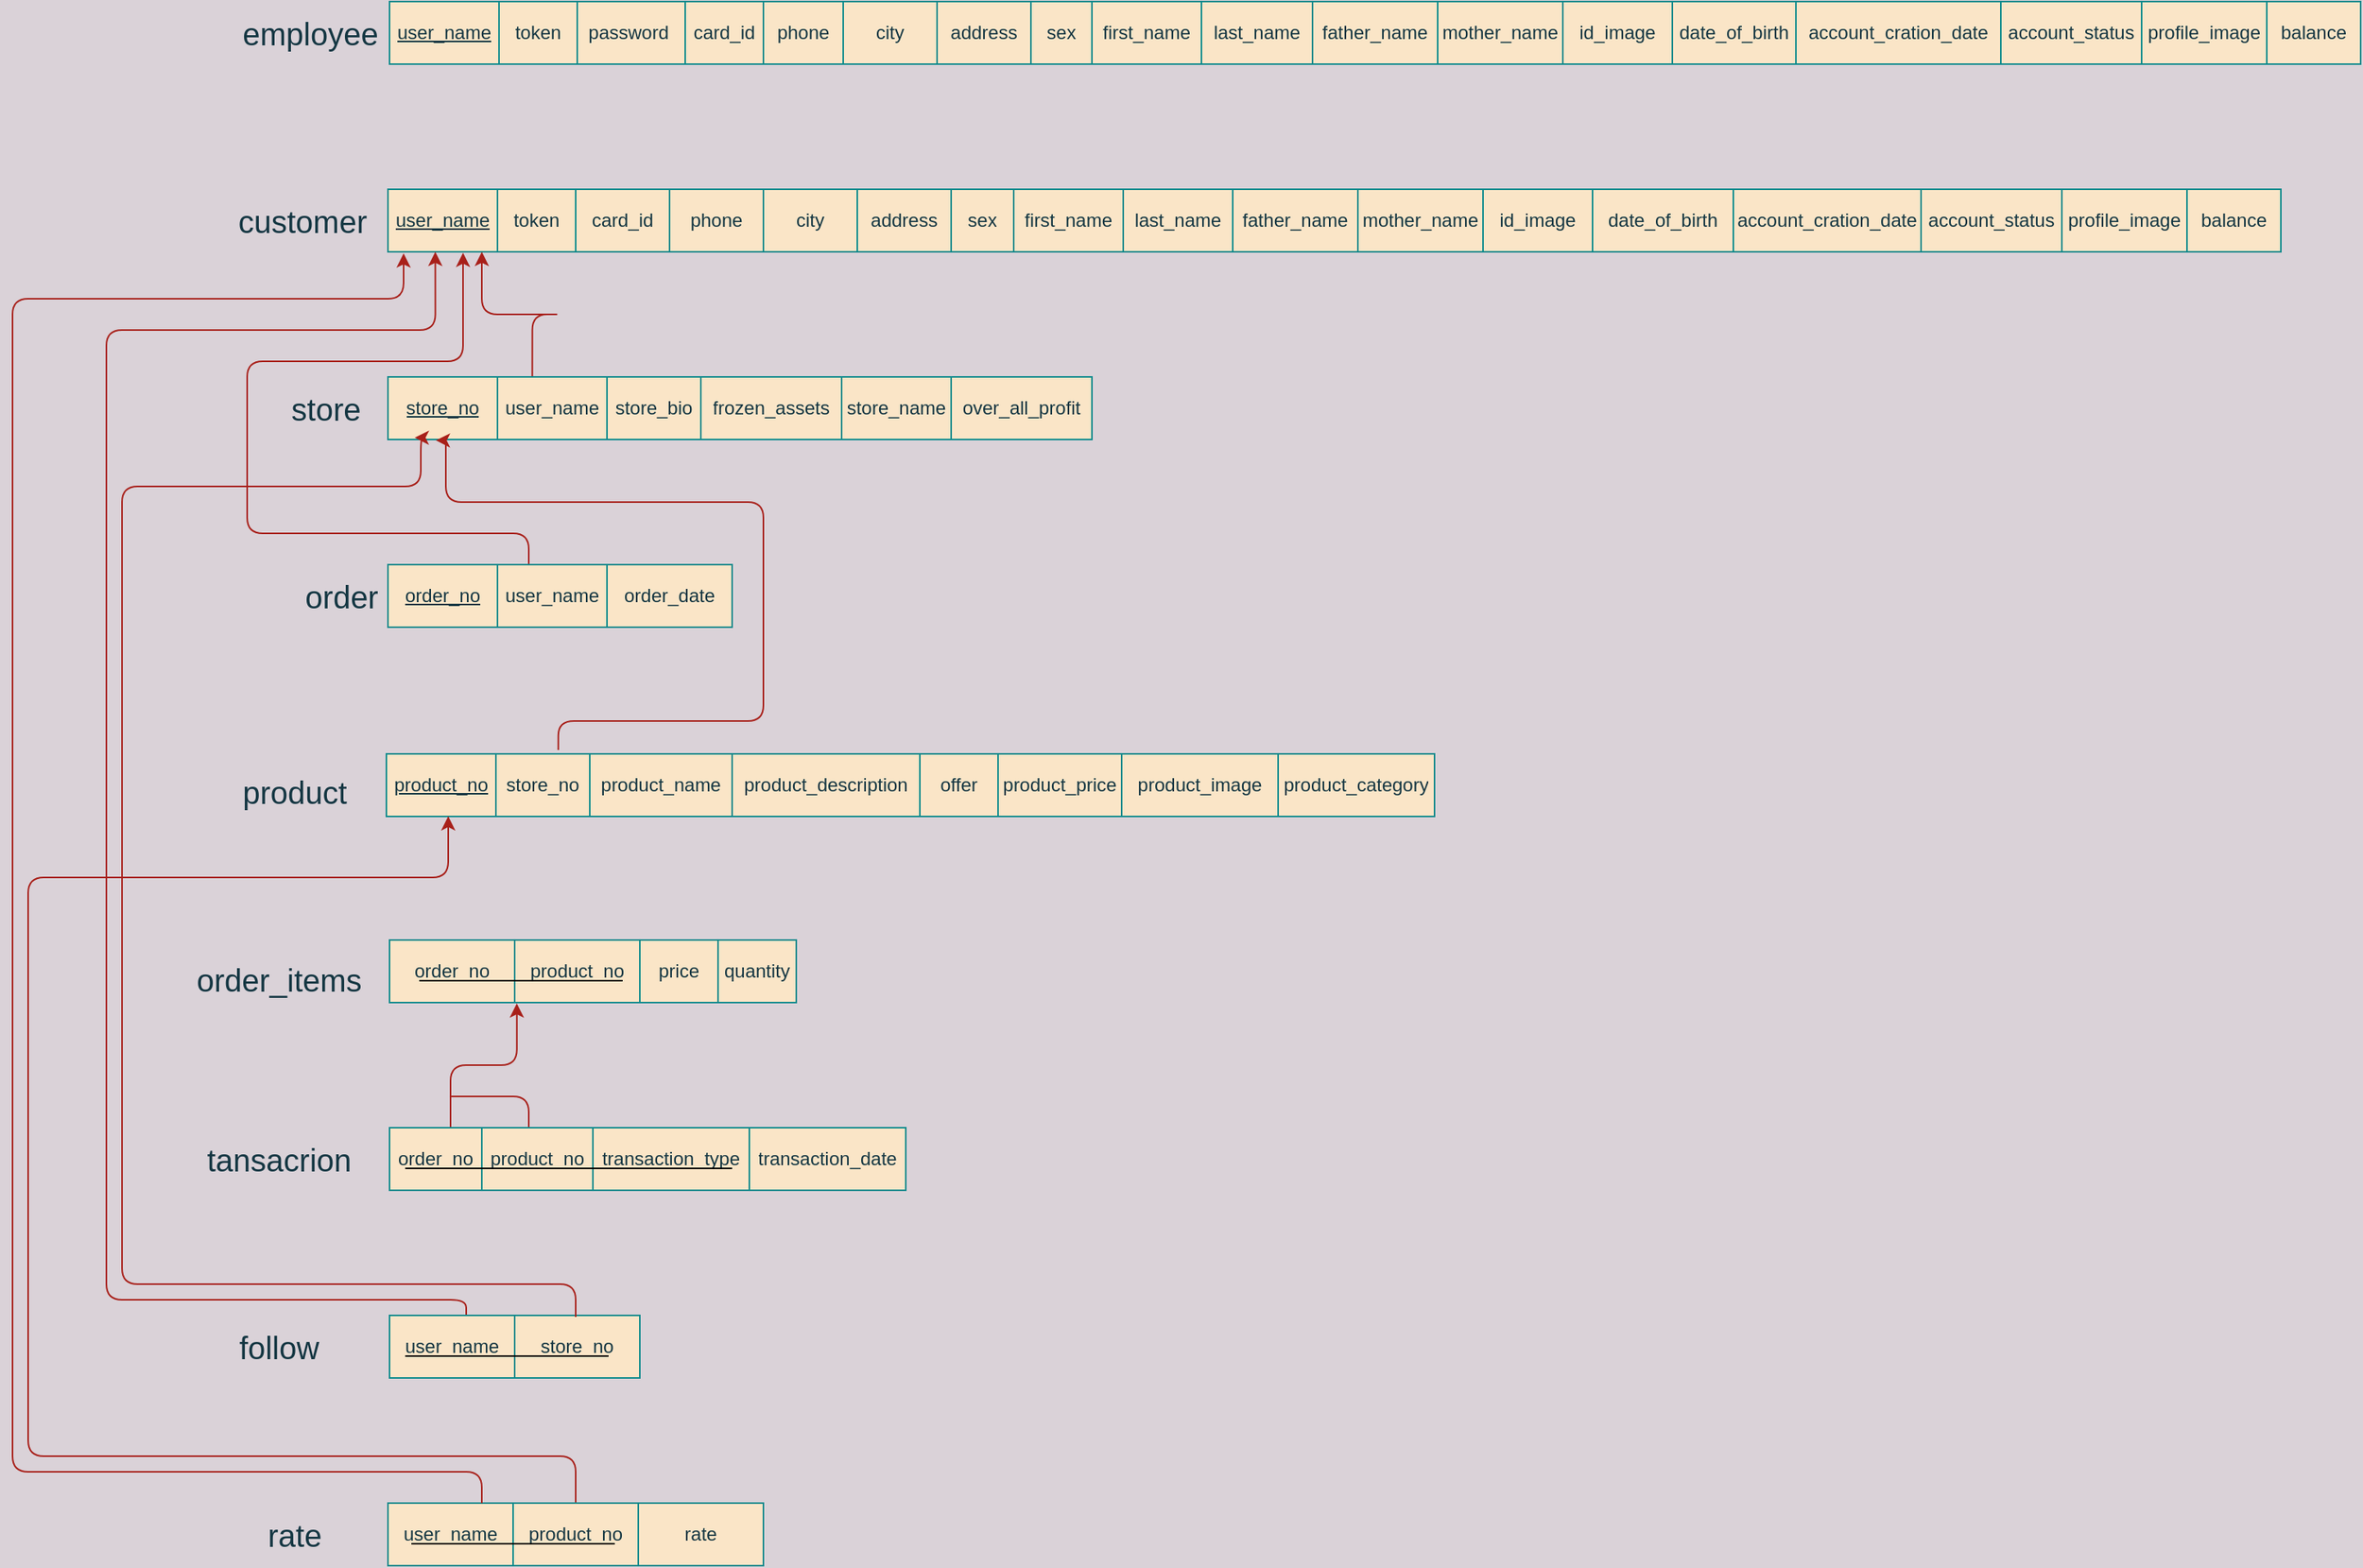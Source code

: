 <mxfile version="14.5.1" type="device"><diagram id="EsGol_sv_66CowbfucxW" name="Page-1"><mxGraphModel dx="2524" dy="632" grid="1" gridSize="10" guides="1" tooltips="1" connect="1" arrows="1" fold="1" page="1" pageScale="1" pageWidth="1500" pageHeight="4000" background="#DAD2D8" math="0" shadow="0"><root><mxCell id="0"/><mxCell id="1" parent="0"/><mxCell id="yxXymelv10TJQGW7tBSp-2" value="" style="shape=table;html=1;whiteSpace=wrap;startSize=0;container=1;collapsible=0;childLayout=tableLayout;strokeColor=#0F8B8D;fillColor=#FAE5C7;fontColor=#143642;" parent="1" vertex="1"><mxGeometry x="-40" y="200" width="1210" height="40" as="geometry"/></mxCell><mxCell id="yxXymelv10TJQGW7tBSp-3" value="" style="shape=partialRectangle;html=1;whiteSpace=wrap;collapsible=0;dropTarget=0;pointerEvents=0;fillColor=none;top=0;left=0;bottom=0;right=0;points=[[0,0.5],[1,0.5]];portConstraint=eastwest;strokeColor=#0F8B8D;fontColor=#143642;" parent="yxXymelv10TJQGW7tBSp-2" vertex="1"><mxGeometry width="1210" height="40" as="geometry"/></mxCell><mxCell id="yxXymelv10TJQGW7tBSp-20" value="&lt;u&gt;user_name&lt;/u&gt;" style="shape=partialRectangle;html=1;whiteSpace=wrap;connectable=0;overflow=hidden;top=0;left=0;bottom=0;right=0;fillColor=none;strokeColor=#0F8B8D;fontColor=#143642;" parent="yxXymelv10TJQGW7tBSp-3" vertex="1"><mxGeometry width="70" height="40" as="geometry"/></mxCell><mxCell id="yxXymelv10TJQGW7tBSp-19" value="token" style="shape=partialRectangle;html=1;whiteSpace=wrap;connectable=0;overflow=hidden;fillColor=none;top=0;left=0;bottom=0;right=0;strokeColor=#0F8B8D;fontColor=#143642;" parent="yxXymelv10TJQGW7tBSp-3" vertex="1"><mxGeometry x="70" width="50" height="40" as="geometry"/></mxCell><mxCell id="yxXymelv10TJQGW7tBSp-4" value="card_id" style="shape=partialRectangle;html=1;whiteSpace=wrap;connectable=0;overflow=hidden;fillColor=none;top=0;left=0;bottom=0;right=0;strokeColor=#0F8B8D;fontColor=#143642;" parent="yxXymelv10TJQGW7tBSp-3" vertex="1"><mxGeometry x="120" width="60" height="40" as="geometry"/></mxCell><mxCell id="yxXymelv10TJQGW7tBSp-5" value="phone" style="shape=partialRectangle;html=1;whiteSpace=wrap;connectable=0;overflow=hidden;fillColor=none;top=0;left=0;bottom=0;right=0;strokeColor=#0F8B8D;fontColor=#143642;" parent="yxXymelv10TJQGW7tBSp-3" vertex="1"><mxGeometry x="180" width="60" height="40" as="geometry"/></mxCell><mxCell id="yxXymelv10TJQGW7tBSp-6" value="city" style="shape=partialRectangle;html=1;whiteSpace=wrap;connectable=0;overflow=hidden;fillColor=none;top=0;left=0;bottom=0;right=0;strokeColor=#0F8B8D;fontColor=#143642;" parent="yxXymelv10TJQGW7tBSp-3" vertex="1"><mxGeometry x="240" width="60" height="40" as="geometry"/></mxCell><mxCell id="yxXymelv10TJQGW7tBSp-7" value="address" style="shape=partialRectangle;html=1;whiteSpace=wrap;connectable=0;overflow=hidden;fillColor=none;top=0;left=0;bottom=0;right=0;strokeColor=#0F8B8D;fontColor=#143642;" parent="yxXymelv10TJQGW7tBSp-3" vertex="1"><mxGeometry x="300" width="60" height="40" as="geometry"/></mxCell><mxCell id="yxXymelv10TJQGW7tBSp-8" value="sex" style="shape=partialRectangle;html=1;whiteSpace=wrap;connectable=0;overflow=hidden;fillColor=none;top=0;left=0;bottom=0;right=0;strokeColor=#0F8B8D;fontColor=#143642;" parent="yxXymelv10TJQGW7tBSp-3" vertex="1"><mxGeometry x="360" width="40" height="40" as="geometry"/></mxCell><mxCell id="yxXymelv10TJQGW7tBSp-9" value="first_name" style="shape=partialRectangle;html=1;whiteSpace=wrap;connectable=0;overflow=hidden;fillColor=none;top=0;left=0;bottom=0;right=0;strokeColor=#0F8B8D;fontColor=#143642;" parent="yxXymelv10TJQGW7tBSp-3" vertex="1"><mxGeometry x="400" width="70" height="40" as="geometry"/></mxCell><mxCell id="yxXymelv10TJQGW7tBSp-10" value="last_name" style="shape=partialRectangle;html=1;whiteSpace=wrap;connectable=0;overflow=hidden;fillColor=none;top=0;left=0;bottom=0;right=0;strokeColor=#0F8B8D;fontColor=#143642;" parent="yxXymelv10TJQGW7tBSp-3" vertex="1"><mxGeometry x="470" width="70" height="40" as="geometry"/></mxCell><mxCell id="yxXymelv10TJQGW7tBSp-11" value="father_name" style="shape=partialRectangle;html=1;whiteSpace=wrap;connectable=0;overflow=hidden;fillColor=none;top=0;left=0;bottom=0;right=0;strokeColor=#0F8B8D;fontColor=#143642;" parent="yxXymelv10TJQGW7tBSp-3" vertex="1"><mxGeometry x="540" width="80" height="40" as="geometry"/></mxCell><mxCell id="yxXymelv10TJQGW7tBSp-12" value="mother_name" style="shape=partialRectangle;html=1;whiteSpace=wrap;connectable=0;overflow=hidden;fillColor=none;top=0;left=0;bottom=0;right=0;strokeColor=#0F8B8D;fontColor=#143642;" parent="yxXymelv10TJQGW7tBSp-3" vertex="1"><mxGeometry x="620" width="80" height="40" as="geometry"/></mxCell><mxCell id="yxXymelv10TJQGW7tBSp-13" value="id_image" style="shape=partialRectangle;html=1;whiteSpace=wrap;connectable=0;overflow=hidden;fillColor=none;top=0;left=0;bottom=0;right=0;strokeColor=#0F8B8D;fontColor=#143642;" parent="yxXymelv10TJQGW7tBSp-3" vertex="1"><mxGeometry x="700" width="70" height="40" as="geometry"/></mxCell><mxCell id="yxXymelv10TJQGW7tBSp-14" value="date_of_birth" style="shape=partialRectangle;html=1;whiteSpace=wrap;connectable=0;overflow=hidden;fillColor=none;top=0;left=0;bottom=0;right=0;strokeColor=#0F8B8D;fontColor=#143642;" parent="yxXymelv10TJQGW7tBSp-3" vertex="1"><mxGeometry x="770" width="90" height="40" as="geometry"/></mxCell><mxCell id="yxXymelv10TJQGW7tBSp-15" value="account_cration_date" style="shape=partialRectangle;html=1;whiteSpace=wrap;connectable=0;overflow=hidden;fillColor=none;top=0;left=0;bottom=0;right=0;strokeColor=#0F8B8D;fontColor=#143642;" parent="yxXymelv10TJQGW7tBSp-3" vertex="1"><mxGeometry x="860" width="120" height="40" as="geometry"/></mxCell><mxCell id="yxXymelv10TJQGW7tBSp-16" value="account_status" style="shape=partialRectangle;html=1;whiteSpace=wrap;connectable=0;overflow=hidden;fillColor=none;top=0;left=0;bottom=0;right=0;strokeColor=#0F8B8D;fontColor=#143642;" parent="yxXymelv10TJQGW7tBSp-3" vertex="1"><mxGeometry x="980" width="90" height="40" as="geometry"/></mxCell><mxCell id="yxXymelv10TJQGW7tBSp-17" value="profile_image" style="shape=partialRectangle;html=1;whiteSpace=wrap;connectable=0;overflow=hidden;fillColor=none;top=0;left=0;bottom=0;right=0;strokeColor=#0F8B8D;fontColor=#143642;" parent="yxXymelv10TJQGW7tBSp-3" vertex="1"><mxGeometry x="1070" width="80" height="40" as="geometry"/></mxCell><mxCell id="yxXymelv10TJQGW7tBSp-38" value="balance" style="shape=partialRectangle;html=1;whiteSpace=wrap;connectable=0;overflow=hidden;fillColor=none;top=0;left=0;bottom=0;right=0;strokeColor=#0F8B8D;fontColor=#143642;" parent="yxXymelv10TJQGW7tBSp-3" vertex="1"><mxGeometry x="1150" width="60" height="40" as="geometry"/></mxCell><mxCell id="yxXymelv10TJQGW7tBSp-40" value="&lt;font style=&quot;font-size: 20px&quot;&gt;customer&lt;/font&gt;" style="text;html=1;align=center;verticalAlign=middle;resizable=0;points=[];autosize=1;fontColor=#143642;" parent="1" vertex="1"><mxGeometry x="-145" y="210" width="100" height="20" as="geometry"/></mxCell><mxCell id="yxXymelv10TJQGW7tBSp-41" value="&lt;font style=&quot;font-size: 20px&quot;&gt;store&lt;/font&gt;" style="text;html=1;align=center;verticalAlign=middle;resizable=0;points=[];autosize=1;fontColor=#143642;" parent="1" vertex="1"><mxGeometry x="-110" y="330" width="60" height="20" as="geometry"/></mxCell><mxCell id="yxXymelv10TJQGW7tBSp-154" style="edgeStyle=orthogonalEdgeStyle;curved=0;rounded=1;sketch=0;orthogonalLoop=1;jettySize=auto;html=1;strokeColor=#A8201A;fillColor=#FAE5C7;fontColor=#143642;exitX=0.205;exitY=0.014;exitDx=0;exitDy=0;exitPerimeter=0;" parent="1" source="yxXymelv10TJQGW7tBSp-51" edge="1"><mxGeometry relative="1" as="geometry"><mxPoint x="20" y="240" as="targetPoint"/><Array as="points"><mxPoint x="71" y="280"/><mxPoint x="20" y="280"/><mxPoint x="20" y="240"/></Array></mxGeometry></mxCell><mxCell id="yxXymelv10TJQGW7tBSp-50" value="" style="shape=table;html=1;whiteSpace=wrap;startSize=0;container=1;collapsible=0;childLayout=tableLayout;strokeColor=#0F8B8D;fillColor=#FAE5C7;fontColor=#143642;" parent="1" vertex="1"><mxGeometry x="-40" y="320" width="450" height="40" as="geometry"/></mxCell><mxCell id="yxXymelv10TJQGW7tBSp-51" value="" style="shape=partialRectangle;html=1;whiteSpace=wrap;collapsible=0;dropTarget=0;pointerEvents=0;fillColor=none;top=0;left=0;bottom=0;right=0;points=[[0,0.5],[1,0.5]];portConstraint=eastwest;strokeColor=#0F8B8D;fontColor=#143642;" parent="yxXymelv10TJQGW7tBSp-50" vertex="1"><mxGeometry width="450" height="40" as="geometry"/></mxCell><mxCell id="yxXymelv10TJQGW7tBSp-52" value="&lt;u&gt;store_no&lt;/u&gt;" style="shape=partialRectangle;html=1;whiteSpace=wrap;connectable=0;overflow=hidden;top=0;left=0;bottom=0;right=0;fillColor=none;strokeColor=#0F8B8D;fontColor=#143642;" parent="yxXymelv10TJQGW7tBSp-51" vertex="1"><mxGeometry width="70" height="40" as="geometry"/></mxCell><mxCell id="yxXymelv10TJQGW7tBSp-153" value="user_name" style="shape=partialRectangle;html=1;whiteSpace=wrap;connectable=0;overflow=hidden;top=0;left=0;bottom=0;right=0;fillColor=none;strokeColor=#0F8B8D;fontColor=#143642;" parent="yxXymelv10TJQGW7tBSp-51" vertex="1"><mxGeometry x="70" width="70" height="40" as="geometry"/></mxCell><mxCell id="yxXymelv10TJQGW7tBSp-53" value="store_bio" style="shape=partialRectangle;html=1;whiteSpace=wrap;connectable=0;overflow=hidden;fillColor=none;top=0;left=0;bottom=0;right=0;strokeColor=#0F8B8D;fontColor=#143642;" parent="yxXymelv10TJQGW7tBSp-51" vertex="1"><mxGeometry x="140" width="60" height="40" as="geometry"/></mxCell><mxCell id="yxXymelv10TJQGW7tBSp-54" value="frozen_assets" style="shape=partialRectangle;html=1;whiteSpace=wrap;connectable=0;overflow=hidden;fillColor=none;top=0;left=0;bottom=0;right=0;strokeColor=#0F8B8D;fontColor=#143642;" parent="yxXymelv10TJQGW7tBSp-51" vertex="1"><mxGeometry x="200" width="90" height="40" as="geometry"/></mxCell><mxCell id="yxXymelv10TJQGW7tBSp-56" value="store_name" style="shape=partialRectangle;html=1;whiteSpace=wrap;connectable=0;overflow=hidden;fillColor=none;top=0;left=0;bottom=0;right=0;strokeColor=#0F8B8D;fontColor=#143642;" parent="yxXymelv10TJQGW7tBSp-51" vertex="1"><mxGeometry x="290" width="70" height="40" as="geometry"/></mxCell><mxCell id="yxXymelv10TJQGW7tBSp-58" value="over_all_profit" style="shape=partialRectangle;html=1;whiteSpace=wrap;connectable=0;overflow=hidden;fillColor=none;top=0;left=0;bottom=0;right=0;strokeColor=#0F8B8D;fontColor=#143642;" parent="yxXymelv10TJQGW7tBSp-51" vertex="1"><mxGeometry x="360" width="90" height="40" as="geometry"/></mxCell><mxCell id="yxXymelv10TJQGW7tBSp-164" style="edgeStyle=orthogonalEdgeStyle;curved=0;rounded=1;sketch=0;orthogonalLoop=1;jettySize=auto;html=1;entryX=0.04;entryY=1.015;entryDx=0;entryDy=0;entryPerimeter=0;strokeColor=#A8201A;fillColor=#FAE5C7;fontColor=#143642;" parent="1" source="yxXymelv10TJQGW7tBSp-84" target="yxXymelv10TJQGW7tBSp-3" edge="1"><mxGeometry relative="1" as="geometry"><Array as="points"><mxPoint x="50" y="420"/><mxPoint x="-130" y="420"/><mxPoint x="-130" y="310"/><mxPoint x="8" y="310"/><mxPoint x="8" y="241"/></Array></mxGeometry></mxCell><mxCell id="yxXymelv10TJQGW7tBSp-84" value="" style="shape=table;html=1;whiteSpace=wrap;startSize=0;container=1;collapsible=0;childLayout=tableLayout;strokeColor=#0F8B8D;fillColor=#FAE5C7;fontColor=#143642;" parent="1" vertex="1"><mxGeometry x="-40" y="440" width="220" height="40" as="geometry"/></mxCell><mxCell id="yxXymelv10TJQGW7tBSp-85" value="" style="shape=partialRectangle;html=1;whiteSpace=wrap;collapsible=0;dropTarget=0;pointerEvents=0;fillColor=none;top=0;left=0;bottom=0;right=0;points=[[0,0.5],[1,0.5]];portConstraint=eastwest;strokeColor=#0F8B8D;fontColor=#143642;" parent="yxXymelv10TJQGW7tBSp-84" vertex="1"><mxGeometry width="220" height="40" as="geometry"/></mxCell><mxCell id="yxXymelv10TJQGW7tBSp-86" value="&lt;u&gt;order_no&lt;/u&gt;" style="shape=partialRectangle;html=1;whiteSpace=wrap;connectable=0;overflow=hidden;top=0;left=0;bottom=0;right=0;fillColor=none;strokeColor=#0F8B8D;fontColor=#143642;" parent="yxXymelv10TJQGW7tBSp-85" vertex="1"><mxGeometry width="70" height="40" as="geometry"/></mxCell><mxCell id="yxXymelv10TJQGW7tBSp-163" value="user_name" style="shape=partialRectangle;html=1;whiteSpace=wrap;connectable=0;overflow=hidden;top=0;left=0;bottom=0;right=0;fillColor=none;strokeColor=#0F8B8D;fontColor=#143642;" parent="yxXymelv10TJQGW7tBSp-85" vertex="1"><mxGeometry x="70" width="70" height="40" as="geometry"/></mxCell><mxCell id="yxXymelv10TJQGW7tBSp-87" value="order_date" style="shape=partialRectangle;html=1;whiteSpace=wrap;connectable=0;overflow=hidden;fillColor=none;top=0;left=0;bottom=0;right=0;strokeColor=#0F8B8D;fontColor=#143642;" parent="yxXymelv10TJQGW7tBSp-85" vertex="1"><mxGeometry x="140" width="80" height="40" as="geometry"/></mxCell><mxCell id="yxXymelv10TJQGW7tBSp-92" value="&lt;font style=&quot;font-size: 20px&quot;&gt;order&lt;br&gt;&lt;/font&gt;" style="text;html=1;align=center;verticalAlign=middle;resizable=0;points=[];autosize=1;fontColor=#143642;" parent="1" vertex="1"><mxGeometry x="-100" y="450" width="60" height="20" as="geometry"/></mxCell><mxCell id="yxXymelv10TJQGW7tBSp-93" value="" style="shape=table;html=1;whiteSpace=wrap;startSize=0;container=1;collapsible=0;childLayout=tableLayout;strokeColor=#0F8B8D;fillColor=#FAE5C7;fontColor=#143642;" parent="1" vertex="1"><mxGeometry x="-39" y="80" width="1260" height="40" as="geometry"/></mxCell><mxCell id="yxXymelv10TJQGW7tBSp-94" value="" style="shape=partialRectangle;html=1;whiteSpace=wrap;collapsible=0;dropTarget=0;pointerEvents=0;fillColor=none;top=0;left=0;bottom=0;right=0;points=[[0,0.5],[1,0.5]];portConstraint=eastwest;strokeColor=#0F8B8D;fontColor=#143642;" parent="yxXymelv10TJQGW7tBSp-93" vertex="1"><mxGeometry width="1260" height="40" as="geometry"/></mxCell><mxCell id="yxXymelv10TJQGW7tBSp-95" value="&lt;u&gt;user_name&lt;/u&gt;" style="shape=partialRectangle;html=1;whiteSpace=wrap;connectable=0;overflow=hidden;top=0;left=0;bottom=0;right=0;fillColor=none;strokeColor=#0F8B8D;fontColor=#143642;" parent="yxXymelv10TJQGW7tBSp-94" vertex="1"><mxGeometry width="70" height="40" as="geometry"/></mxCell><mxCell id="yxXymelv10TJQGW7tBSp-96" value="token" style="shape=partialRectangle;html=1;whiteSpace=wrap;connectable=0;overflow=hidden;fillColor=none;top=0;left=0;bottom=0;right=0;strokeColor=#0F8B8D;fontColor=#143642;" parent="yxXymelv10TJQGW7tBSp-94" vertex="1"><mxGeometry x="70" width="50" height="40" as="geometry"/></mxCell><mxCell id="Avk5jSoN_zRQBX0AyLzj-1" value="password&amp;nbsp;" style="shape=partialRectangle;html=1;whiteSpace=wrap;connectable=0;overflow=hidden;fillColor=none;top=0;left=0;bottom=0;right=0;strokeColor=#0F8B8D;fontColor=#143642;" vertex="1" parent="yxXymelv10TJQGW7tBSp-94"><mxGeometry x="120" width="69" height="40" as="geometry"/></mxCell><mxCell id="yxXymelv10TJQGW7tBSp-97" value="card_id" style="shape=partialRectangle;html=1;whiteSpace=wrap;connectable=0;overflow=hidden;fillColor=none;top=0;left=0;bottom=0;right=0;strokeColor=#0F8B8D;fontColor=#143642;" parent="yxXymelv10TJQGW7tBSp-94" vertex="1"><mxGeometry x="189" width="50" height="40" as="geometry"/></mxCell><mxCell id="yxXymelv10TJQGW7tBSp-98" value="phone" style="shape=partialRectangle;html=1;whiteSpace=wrap;connectable=0;overflow=hidden;fillColor=none;top=0;left=0;bottom=0;right=0;strokeColor=#0F8B8D;fontColor=#143642;" parent="yxXymelv10TJQGW7tBSp-94" vertex="1"><mxGeometry x="239" width="51" height="40" as="geometry"/></mxCell><mxCell id="yxXymelv10TJQGW7tBSp-99" value="city" style="shape=partialRectangle;html=1;whiteSpace=wrap;connectable=0;overflow=hidden;fillColor=none;top=0;left=0;bottom=0;right=0;strokeColor=#0F8B8D;fontColor=#143642;" parent="yxXymelv10TJQGW7tBSp-94" vertex="1"><mxGeometry x="290" width="60" height="40" as="geometry"/></mxCell><mxCell id="yxXymelv10TJQGW7tBSp-100" value="address" style="shape=partialRectangle;html=1;whiteSpace=wrap;connectable=0;overflow=hidden;fillColor=none;top=0;left=0;bottom=0;right=0;strokeColor=#0F8B8D;fontColor=#143642;" parent="yxXymelv10TJQGW7tBSp-94" vertex="1"><mxGeometry x="350" width="60" height="40" as="geometry"/></mxCell><mxCell id="yxXymelv10TJQGW7tBSp-101" value="sex" style="shape=partialRectangle;html=1;whiteSpace=wrap;connectable=0;overflow=hidden;fillColor=none;top=0;left=0;bottom=0;right=0;strokeColor=#0F8B8D;fontColor=#143642;" parent="yxXymelv10TJQGW7tBSp-94" vertex="1"><mxGeometry x="410" width="39" height="40" as="geometry"/></mxCell><mxCell id="yxXymelv10TJQGW7tBSp-102" value="first_name" style="shape=partialRectangle;html=1;whiteSpace=wrap;connectable=0;overflow=hidden;fillColor=none;top=0;left=0;bottom=0;right=0;strokeColor=#0F8B8D;fontColor=#143642;" parent="yxXymelv10TJQGW7tBSp-94" vertex="1"><mxGeometry x="449" width="70" height="40" as="geometry"/></mxCell><mxCell id="yxXymelv10TJQGW7tBSp-103" value="last_name" style="shape=partialRectangle;html=1;whiteSpace=wrap;connectable=0;overflow=hidden;fillColor=none;top=0;left=0;bottom=0;right=0;strokeColor=#0F8B8D;fontColor=#143642;" parent="yxXymelv10TJQGW7tBSp-94" vertex="1"><mxGeometry x="519" width="71" height="40" as="geometry"/></mxCell><mxCell id="yxXymelv10TJQGW7tBSp-104" value="father_name" style="shape=partialRectangle;html=1;whiteSpace=wrap;connectable=0;overflow=hidden;fillColor=none;top=0;left=0;bottom=0;right=0;strokeColor=#0F8B8D;fontColor=#143642;" parent="yxXymelv10TJQGW7tBSp-94" vertex="1"><mxGeometry x="590" width="80" height="40" as="geometry"/></mxCell><mxCell id="yxXymelv10TJQGW7tBSp-105" value="mother_name" style="shape=partialRectangle;html=1;whiteSpace=wrap;connectable=0;overflow=hidden;fillColor=none;top=0;left=0;bottom=0;right=0;strokeColor=#0F8B8D;fontColor=#143642;" parent="yxXymelv10TJQGW7tBSp-94" vertex="1"><mxGeometry x="670" width="80" height="40" as="geometry"/></mxCell><mxCell id="yxXymelv10TJQGW7tBSp-106" value="id_image" style="shape=partialRectangle;html=1;whiteSpace=wrap;connectable=0;overflow=hidden;fillColor=none;top=0;left=0;bottom=0;right=0;strokeColor=#0F8B8D;fontColor=#143642;" parent="yxXymelv10TJQGW7tBSp-94" vertex="1"><mxGeometry x="750" width="70" height="40" as="geometry"/></mxCell><mxCell id="yxXymelv10TJQGW7tBSp-107" value="date_of_birth" style="shape=partialRectangle;html=1;whiteSpace=wrap;connectable=0;overflow=hidden;fillColor=none;top=0;left=0;bottom=0;right=0;strokeColor=#0F8B8D;fontColor=#143642;" parent="yxXymelv10TJQGW7tBSp-94" vertex="1"><mxGeometry x="820" width="79" height="40" as="geometry"/></mxCell><mxCell id="yxXymelv10TJQGW7tBSp-108" value="account_cration_date" style="shape=partialRectangle;html=1;whiteSpace=wrap;connectable=0;overflow=hidden;fillColor=none;top=0;left=0;bottom=0;right=0;strokeColor=#0F8B8D;fontColor=#143642;" parent="yxXymelv10TJQGW7tBSp-94" vertex="1"><mxGeometry x="899" width="131" height="40" as="geometry"/></mxCell><mxCell id="yxXymelv10TJQGW7tBSp-109" value="account_status" style="shape=partialRectangle;html=1;whiteSpace=wrap;connectable=0;overflow=hidden;fillColor=none;top=0;left=0;bottom=0;right=0;strokeColor=#0F8B8D;fontColor=#143642;" parent="yxXymelv10TJQGW7tBSp-94" vertex="1"><mxGeometry x="1030" width="90" height="40" as="geometry"/></mxCell><mxCell id="yxXymelv10TJQGW7tBSp-110" value="profile_image" style="shape=partialRectangle;html=1;whiteSpace=wrap;connectable=0;overflow=hidden;fillColor=none;top=0;left=0;bottom=0;right=0;strokeColor=#0F8B8D;fontColor=#143642;" parent="yxXymelv10TJQGW7tBSp-94" vertex="1"><mxGeometry x="1120" width="80" height="40" as="geometry"/></mxCell><mxCell id="yxXymelv10TJQGW7tBSp-111" value="balance" style="shape=partialRectangle;html=1;whiteSpace=wrap;connectable=0;overflow=hidden;fillColor=none;top=0;left=0;bottom=0;right=0;strokeColor=#0F8B8D;fontColor=#143642;" parent="yxXymelv10TJQGW7tBSp-94" vertex="1"><mxGeometry x="1200" width="60" height="40" as="geometry"/></mxCell><mxCell id="yxXymelv10TJQGW7tBSp-112" value="&lt;font style=&quot;font-size: 20px&quot;&gt;employee&lt;/font&gt;" style="text;html=1;align=center;verticalAlign=middle;resizable=0;points=[];autosize=1;fontColor=#143642;" parent="1" vertex="1"><mxGeometry x="-140" y="90" width="100" height="20" as="geometry"/></mxCell><mxCell id="yxXymelv10TJQGW7tBSp-165" style="edgeStyle=orthogonalEdgeStyle;curved=0;rounded=1;sketch=0;orthogonalLoop=1;jettySize=auto;html=1;entryX=0.313;entryY=1.014;entryDx=0;entryDy=0;entryPerimeter=0;strokeColor=#A8201A;fillColor=#FAE5C7;fontColor=#143642;" parent="1" source="yxXymelv10TJQGW7tBSp-113" target="yxXymelv10TJQGW7tBSp-133" edge="1"><mxGeometry relative="1" as="geometry"><Array as="points"><mxPoint y="760"/><mxPoint x="42" y="760"/></Array></mxGeometry></mxCell><mxCell id="yxXymelv10TJQGW7tBSp-167" style="edgeStyle=orthogonalEdgeStyle;curved=0;rounded=1;sketch=0;orthogonalLoop=1;jettySize=auto;html=1;strokeColor=#A8201A;fillColor=#FAE5C7;fontColor=#143642;endArrow=none;endFill=0;" parent="1" source="yxXymelv10TJQGW7tBSp-113" edge="1"><mxGeometry relative="1" as="geometry"><mxPoint y="780" as="targetPoint"/><Array as="points"><mxPoint x="50" y="780"/></Array></mxGeometry></mxCell><mxCell id="yxXymelv10TJQGW7tBSp-113" value="" style="shape=table;html=1;whiteSpace=wrap;startSize=0;container=1;collapsible=0;childLayout=tableLayout;strokeColor=#0F8B8D;fillColor=#FAE5C7;fontColor=#143642;" parent="1" vertex="1"><mxGeometry x="-39" y="800" width="330" height="40" as="geometry"/></mxCell><mxCell id="yxXymelv10TJQGW7tBSp-114" value="" style="shape=partialRectangle;html=1;whiteSpace=wrap;collapsible=0;dropTarget=0;pointerEvents=0;fillColor=none;top=0;left=0;bottom=0;right=0;points=[[0,0.5],[1,0.5]];portConstraint=eastwest;strokeColor=#0F8B8D;fontColor=#143642;" parent="yxXymelv10TJQGW7tBSp-113" vertex="1"><mxGeometry width="330" height="40" as="geometry"/></mxCell><mxCell id="yxXymelv10TJQGW7tBSp-150" value="&lt;span&gt;order_no&lt;/span&gt;" style="shape=partialRectangle;html=1;whiteSpace=wrap;connectable=0;overflow=hidden;top=0;left=0;bottom=0;right=0;fillColor=none;strokeColor=#0F8B8D;fontColor=#143642;" parent="yxXymelv10TJQGW7tBSp-114" vertex="1"><mxGeometry width="59" height="40" as="geometry"/></mxCell><mxCell id="yxXymelv10TJQGW7tBSp-149" value="product_no" style="shape=partialRectangle;html=1;whiteSpace=wrap;connectable=0;overflow=hidden;top=0;left=0;bottom=0;right=0;fillColor=none;strokeColor=#0F8B8D;fontColor=#143642;" parent="yxXymelv10TJQGW7tBSp-114" vertex="1"><mxGeometry x="59" width="71" height="40" as="geometry"/></mxCell><mxCell id="yxXymelv10TJQGW7tBSp-116" value="transaction_type" style="shape=partialRectangle;html=1;whiteSpace=wrap;connectable=0;overflow=hidden;fillColor=none;top=0;left=0;bottom=0;right=0;strokeColor=#0F8B8D;fontColor=#143642;" parent="yxXymelv10TJQGW7tBSp-114" vertex="1"><mxGeometry x="130" width="100" height="40" as="geometry"/></mxCell><mxCell id="yxXymelv10TJQGW7tBSp-119" value="transaction_date" style="shape=partialRectangle;html=1;whiteSpace=wrap;connectable=0;overflow=hidden;fillColor=none;top=0;left=0;bottom=0;right=0;strokeColor=#0F8B8D;fontColor=#143642;" parent="yxXymelv10TJQGW7tBSp-114" vertex="1"><mxGeometry x="230" width="100" height="40" as="geometry"/></mxCell><mxCell id="yxXymelv10TJQGW7tBSp-117" value="&lt;font style=&quot;font-size: 20px&quot;&gt;tansacrion&lt;br&gt;&lt;/font&gt;" style="text;html=1;align=center;verticalAlign=middle;resizable=0;points=[];autosize=1;fontColor=#143642;" parent="1" vertex="1"><mxGeometry x="-165" y="810" width="110" height="20" as="geometry"/></mxCell><mxCell id="yxXymelv10TJQGW7tBSp-155" style="edgeStyle=orthogonalEdgeStyle;curved=0;rounded=1;sketch=0;orthogonalLoop=1;jettySize=auto;html=1;entryX=0.068;entryY=1.014;entryDx=0;entryDy=0;entryPerimeter=0;strokeColor=#A8201A;fillColor=#FAE5C7;fontColor=#143642;exitX=0.164;exitY=-0.063;exitDx=0;exitDy=0;exitPerimeter=0;" parent="1" source="yxXymelv10TJQGW7tBSp-121" target="yxXymelv10TJQGW7tBSp-51" edge="1"><mxGeometry relative="1" as="geometry"><Array as="points"><mxPoint x="69" y="540"/><mxPoint x="200" y="540"/><mxPoint x="200" y="400"/><mxPoint x="-3" y="400"/></Array></mxGeometry></mxCell><mxCell id="yxXymelv10TJQGW7tBSp-120" value="" style="shape=table;html=1;whiteSpace=wrap;startSize=0;container=1;collapsible=0;childLayout=tableLayout;strokeColor=#0F8B8D;fillColor=#FAE5C7;fontColor=#143642;" parent="1" vertex="1"><mxGeometry x="-41" y="561" width="670" height="40" as="geometry"/></mxCell><mxCell id="yxXymelv10TJQGW7tBSp-121" value="" style="shape=partialRectangle;html=1;whiteSpace=wrap;collapsible=0;dropTarget=0;pointerEvents=0;fillColor=none;top=0;left=0;bottom=0;right=0;points=[[0,0.5],[1,0.5]];portConstraint=eastwest;strokeColor=#0F8B8D;fontColor=#143642;" parent="yxXymelv10TJQGW7tBSp-120" vertex="1"><mxGeometry width="670" height="40" as="geometry"/></mxCell><mxCell id="yxXymelv10TJQGW7tBSp-122" value="&lt;u&gt;product_no&lt;/u&gt;" style="shape=partialRectangle;html=1;whiteSpace=wrap;connectable=0;overflow=hidden;top=0;left=0;bottom=0;right=0;fillColor=none;strokeColor=#0F8B8D;fontColor=#143642;" parent="yxXymelv10TJQGW7tBSp-121" vertex="1"><mxGeometry width="70" height="40" as="geometry"/></mxCell><mxCell id="yxXymelv10TJQGW7tBSp-123" value="store_no" style="shape=partialRectangle;html=1;whiteSpace=wrap;connectable=0;overflow=hidden;fillColor=none;top=0;left=0;bottom=0;right=0;strokeColor=#0F8B8D;fontColor=#143642;" parent="yxXymelv10TJQGW7tBSp-121" vertex="1"><mxGeometry x="70" width="60" height="40" as="geometry"/></mxCell><mxCell id="yxXymelv10TJQGW7tBSp-124" value="product_name" style="shape=partialRectangle;html=1;whiteSpace=wrap;connectable=0;overflow=hidden;fillColor=none;top=0;left=0;bottom=0;right=0;strokeColor=#0F8B8D;fontColor=#143642;" parent="yxXymelv10TJQGW7tBSp-121" vertex="1"><mxGeometry x="130" width="91" height="40" as="geometry"/></mxCell><mxCell id="yxXymelv10TJQGW7tBSp-125" value="product_description" style="shape=partialRectangle;html=1;whiteSpace=wrap;connectable=0;overflow=hidden;fillColor=none;top=0;left=0;bottom=0;right=0;strokeColor=#0F8B8D;fontColor=#143642;" parent="yxXymelv10TJQGW7tBSp-121" vertex="1"><mxGeometry x="221" width="120" height="40" as="geometry"/></mxCell><mxCell id="yxXymelv10TJQGW7tBSp-126" value="offer" style="shape=partialRectangle;html=1;whiteSpace=wrap;connectable=0;overflow=hidden;fillColor=none;top=0;left=0;bottom=0;right=0;strokeColor=#0F8B8D;fontColor=#143642;" parent="yxXymelv10TJQGW7tBSp-121" vertex="1"><mxGeometry x="341" width="50" height="40" as="geometry"/></mxCell><mxCell id="yxXymelv10TJQGW7tBSp-127" value="product_price" style="shape=partialRectangle;html=1;whiteSpace=wrap;connectable=0;overflow=hidden;fillColor=none;top=0;left=0;bottom=0;right=0;strokeColor=#0F8B8D;fontColor=#143642;" parent="yxXymelv10TJQGW7tBSp-121" vertex="1"><mxGeometry x="391" width="79" height="40" as="geometry"/></mxCell><mxCell id="yxXymelv10TJQGW7tBSp-130" value="product_image" style="shape=partialRectangle;html=1;whiteSpace=wrap;connectable=0;overflow=hidden;fillColor=none;top=0;left=0;bottom=0;right=0;strokeColor=#0F8B8D;fontColor=#143642;" parent="yxXymelv10TJQGW7tBSp-121" vertex="1"><mxGeometry x="470" width="100" height="40" as="geometry"/></mxCell><mxCell id="yxXymelv10TJQGW7tBSp-131" value="product_category" style="shape=partialRectangle;html=1;whiteSpace=wrap;connectable=0;overflow=hidden;fillColor=none;top=0;left=0;bottom=0;right=0;strokeColor=#0F8B8D;fontColor=#143642;" parent="yxXymelv10TJQGW7tBSp-121" vertex="1"><mxGeometry x="570" width="100" height="40" as="geometry"/></mxCell><mxCell id="yxXymelv10TJQGW7tBSp-128" value="&lt;font style=&quot;font-size: 20px&quot;&gt;product&lt;br&gt;&lt;/font&gt;" style="text;html=1;align=center;verticalAlign=middle;resizable=0;points=[];autosize=1;fontColor=#143642;" parent="1" vertex="1"><mxGeometry x="-140" y="575" width="80" height="20" as="geometry"/></mxCell><mxCell id="yxXymelv10TJQGW7tBSp-132" value="" style="shape=table;html=1;whiteSpace=wrap;startSize=0;container=1;collapsible=0;childLayout=tableLayout;strokeColor=#0F8B8D;fillColor=#FAE5C7;fontColor=#143642;" parent="1" vertex="1"><mxGeometry x="-39" y="680" width="260" height="40" as="geometry"/></mxCell><mxCell id="yxXymelv10TJQGW7tBSp-133" value="" style="shape=partialRectangle;html=1;whiteSpace=wrap;collapsible=0;dropTarget=0;pointerEvents=0;fillColor=none;top=0;left=0;bottom=0;right=0;points=[[0,0.5],[1,0.5]];portConstraint=eastwest;strokeColor=#0F8B8D;fontColor=#143642;" parent="yxXymelv10TJQGW7tBSp-132" vertex="1"><mxGeometry width="260" height="40" as="geometry"/></mxCell><mxCell id="yxXymelv10TJQGW7tBSp-135" value="order_no" style="shape=partialRectangle;html=1;whiteSpace=wrap;connectable=0;overflow=hidden;fillColor=none;top=0;left=0;bottom=0;right=0;strokeColor=#0F8B8D;fontColor=#143642;" parent="yxXymelv10TJQGW7tBSp-133" vertex="1"><mxGeometry width="80" height="40" as="geometry"/></mxCell><mxCell id="yxXymelv10TJQGW7tBSp-157" value="product_no" style="shape=partialRectangle;html=1;whiteSpace=wrap;connectable=0;overflow=hidden;fillColor=none;top=0;left=0;bottom=0;right=0;strokeColor=#0F8B8D;fontColor=#143642;" parent="yxXymelv10TJQGW7tBSp-133" vertex="1"><mxGeometry x="80" width="80" height="40" as="geometry"/></mxCell><mxCell id="yxXymelv10TJQGW7tBSp-136" value="price" style="shape=partialRectangle;html=1;whiteSpace=wrap;connectable=0;overflow=hidden;fillColor=none;top=0;left=0;bottom=0;right=0;strokeColor=#0F8B8D;fontColor=#143642;" parent="yxXymelv10TJQGW7tBSp-133" vertex="1"><mxGeometry x="160" width="50" height="40" as="geometry"/></mxCell><mxCell id="yxXymelv10TJQGW7tBSp-139" value="quantity" style="shape=partialRectangle;html=1;whiteSpace=wrap;connectable=0;overflow=hidden;fillColor=none;top=0;left=0;bottom=0;right=0;strokeColor=#0F8B8D;fontColor=#143642;" parent="yxXymelv10TJQGW7tBSp-133" vertex="1"><mxGeometry x="210" width="50" height="40" as="geometry"/></mxCell><mxCell id="yxXymelv10TJQGW7tBSp-137" value="&lt;font style=&quot;font-size: 20px&quot;&gt;order_items&lt;br&gt;&lt;/font&gt;" style="text;html=1;align=center;verticalAlign=middle;resizable=0;points=[];autosize=1;fontColor=#143642;" parent="1" vertex="1"><mxGeometry x="-170" y="695" width="120" height="20" as="geometry"/></mxCell><mxCell id="yxXymelv10TJQGW7tBSp-138" value="" style="line;strokeWidth=1;html=1;rounded=0;sketch=0;fontColor=#143642;fillColor=#000000;strokeColor=#000000;" parent="1" vertex="1"><mxGeometry x="-20" y="701" width="130" height="10" as="geometry"/></mxCell><mxCell id="yxXymelv10TJQGW7tBSp-151" value="" style="line;strokeWidth=1;html=1;rounded=0;sketch=0;fontColor=#143642;fillColor=#000000;strokeColor=#000000;" parent="1" vertex="1"><mxGeometry x="-29" y="821" width="209" height="10" as="geometry"/></mxCell><mxCell id="yxXymelv10TJQGW7tBSp-176" style="edgeStyle=orthogonalEdgeStyle;curved=0;rounded=1;sketch=0;orthogonalLoop=1;jettySize=auto;html=1;entryX=0.025;entryY=1;entryDx=0;entryDy=0;entryPerimeter=0;endArrow=classic;endFill=1;strokeColor=#A8201A;fillColor=#FAE5C7;fontColor=#143642;" parent="1" source="yxXymelv10TJQGW7tBSp-168" target="yxXymelv10TJQGW7tBSp-3" edge="1"><mxGeometry relative="1" as="geometry"><Array as="points"><mxPoint x="10" y="910"/><mxPoint x="-220" y="910"/><mxPoint x="-220" y="290"/><mxPoint x="-10" y="290"/></Array></mxGeometry></mxCell><mxCell id="yxXymelv10TJQGW7tBSp-168" value="" style="shape=table;html=1;whiteSpace=wrap;startSize=0;container=1;collapsible=0;childLayout=tableLayout;strokeColor=#0F8B8D;fillColor=#FAE5C7;fontColor=#143642;" parent="1" vertex="1"><mxGeometry x="-39" y="920" width="160" height="40" as="geometry"/></mxCell><mxCell id="yxXymelv10TJQGW7tBSp-169" value="" style="shape=partialRectangle;html=1;whiteSpace=wrap;collapsible=0;dropTarget=0;pointerEvents=0;fillColor=none;top=0;left=0;bottom=0;right=0;points=[[0,0.5],[1,0.5]];portConstraint=eastwest;strokeColor=#0F8B8D;fontColor=#143642;" parent="yxXymelv10TJQGW7tBSp-168" vertex="1"><mxGeometry width="160" height="40" as="geometry"/></mxCell><mxCell id="yxXymelv10TJQGW7tBSp-170" value="user_name" style="shape=partialRectangle;html=1;whiteSpace=wrap;connectable=0;overflow=hidden;fillColor=none;top=0;left=0;bottom=0;right=0;strokeColor=#0F8B8D;fontColor=#143642;" parent="yxXymelv10TJQGW7tBSp-169" vertex="1"><mxGeometry width="80" height="40" as="geometry"/></mxCell><mxCell id="yxXymelv10TJQGW7tBSp-171" value="store_no" style="shape=partialRectangle;html=1;whiteSpace=wrap;connectable=0;overflow=hidden;fillColor=none;top=0;left=0;bottom=0;right=0;strokeColor=#0F8B8D;fontColor=#143642;" parent="yxXymelv10TJQGW7tBSp-169" vertex="1"><mxGeometry x="80" width="80" height="40" as="geometry"/></mxCell><mxCell id="yxXymelv10TJQGW7tBSp-174" value="&lt;font style=&quot;font-size: 20px&quot;&gt;follow&lt;br&gt;&lt;/font&gt;" style="text;html=1;align=center;verticalAlign=middle;resizable=0;points=[];autosize=1;fontColor=#143642;" parent="1" vertex="1"><mxGeometry x="-145" y="930" width="70" height="20" as="geometry"/></mxCell><mxCell id="yxXymelv10TJQGW7tBSp-175" value="" style="line;strokeWidth=1;html=1;rounded=0;sketch=0;fontColor=#143642;fillColor=#000000;strokeColor=#000000;" parent="1" vertex="1"><mxGeometry x="-29" y="941" width="130" height="10" as="geometry"/></mxCell><mxCell id="yxXymelv10TJQGW7tBSp-177" style="edgeStyle=orthogonalEdgeStyle;curved=0;rounded=1;sketch=0;orthogonalLoop=1;jettySize=auto;html=1;endArrow=classic;endFill=1;strokeColor=#A8201A;fillColor=#FAE5C7;fontColor=#143642;entryX=0.038;entryY=0.969;entryDx=0;entryDy=0;entryPerimeter=0;" parent="1" target="yxXymelv10TJQGW7tBSp-51" edge="1"><mxGeometry relative="1" as="geometry"><mxPoint x="80" y="921" as="sourcePoint"/><mxPoint x="-10" y="370" as="targetPoint"/><Array as="points"><mxPoint x="80" y="900"/><mxPoint x="-210" y="900"/><mxPoint x="-210" y="390"/><mxPoint x="-19" y="390"/></Array></mxGeometry></mxCell><mxCell id="yxXymelv10TJQGW7tBSp-187" style="edgeStyle=orthogonalEdgeStyle;curved=0;rounded=1;sketch=0;orthogonalLoop=1;jettySize=auto;html=1;entryX=0.059;entryY=0.996;entryDx=0;entryDy=0;entryPerimeter=0;endArrow=classic;endFill=1;strokeColor=#A8201A;fillColor=#FAE5C7;fontColor=#143642;" parent="1" source="yxXymelv10TJQGW7tBSp-178" target="yxXymelv10TJQGW7tBSp-121" edge="1"><mxGeometry relative="1" as="geometry"><Array as="points"><mxPoint x="80" y="1010"/><mxPoint x="-270" y="1010"/><mxPoint x="-270" y="640"/><mxPoint x="-1" y="640"/></Array></mxGeometry></mxCell><mxCell id="yxXymelv10TJQGW7tBSp-178" value="" style="shape=table;html=1;whiteSpace=wrap;startSize=0;container=1;collapsible=0;childLayout=tableLayout;strokeColor=#0F8B8D;fillColor=#FAE5C7;fontColor=#143642;" parent="1" vertex="1"><mxGeometry x="-40" y="1040" width="240" height="40" as="geometry"/></mxCell><mxCell id="yxXymelv10TJQGW7tBSp-179" value="" style="shape=partialRectangle;html=1;whiteSpace=wrap;collapsible=0;dropTarget=0;pointerEvents=0;fillColor=none;top=0;left=0;bottom=0;right=0;points=[[0,0.5],[1,0.5]];portConstraint=eastwest;strokeColor=#0F8B8D;fontColor=#143642;" parent="yxXymelv10TJQGW7tBSp-178" vertex="1"><mxGeometry width="240" height="40" as="geometry"/></mxCell><mxCell id="yxXymelv10TJQGW7tBSp-180" value="user_name" style="shape=partialRectangle;html=1;whiteSpace=wrap;connectable=0;overflow=hidden;fillColor=none;top=0;left=0;bottom=0;right=0;strokeColor=#0F8B8D;fontColor=#143642;" parent="yxXymelv10TJQGW7tBSp-179" vertex="1"><mxGeometry width="80" height="40" as="geometry"/></mxCell><mxCell id="yxXymelv10TJQGW7tBSp-181" value="product_no" style="shape=partialRectangle;html=1;whiteSpace=wrap;connectable=0;overflow=hidden;fillColor=none;top=0;left=0;bottom=0;right=0;strokeColor=#0F8B8D;fontColor=#143642;" parent="yxXymelv10TJQGW7tBSp-179" vertex="1"><mxGeometry x="80" width="80" height="40" as="geometry"/></mxCell><mxCell id="yxXymelv10TJQGW7tBSp-183" value="rate" style="shape=partialRectangle;html=1;whiteSpace=wrap;connectable=0;overflow=hidden;fillColor=none;top=0;left=0;bottom=0;right=0;strokeColor=#0F8B8D;fontColor=#143642;" parent="yxXymelv10TJQGW7tBSp-179" vertex="1"><mxGeometry x="160" width="80" height="40" as="geometry"/></mxCell><mxCell id="yxXymelv10TJQGW7tBSp-182" value="&lt;font style=&quot;font-size: 20px&quot;&gt;rate&lt;br&gt;&lt;/font&gt;" style="text;html=1;align=center;verticalAlign=middle;resizable=0;points=[];autosize=1;fontColor=#143642;" parent="1" vertex="1"><mxGeometry x="-125" y="1050" width="50" height="20" as="geometry"/></mxCell><mxCell id="yxXymelv10TJQGW7tBSp-184" value="" style="line;strokeWidth=1;html=1;rounded=0;sketch=0;fontColor=#143642;fillColor=#000000;strokeColor=#000000;" parent="1" vertex="1"><mxGeometry x="-25" y="1061" width="130" height="10" as="geometry"/></mxCell><mxCell id="yxXymelv10TJQGW7tBSp-186" style="edgeStyle=orthogonalEdgeStyle;curved=0;rounded=1;sketch=0;orthogonalLoop=1;jettySize=auto;html=1;endArrow=classic;endFill=1;strokeColor=#A8201A;fillColor=#FAE5C7;fontColor=#143642;" parent="1" edge="1"><mxGeometry relative="1" as="geometry"><mxPoint x="20" y="1040" as="sourcePoint"/><mxPoint x="-30" y="241" as="targetPoint"/><Array as="points"><mxPoint x="20" y="1020"/><mxPoint x="-280" y="1020"/><mxPoint x="-280" y="270"/><mxPoint x="-30" y="270"/><mxPoint x="-30" y="241"/></Array></mxGeometry></mxCell></root></mxGraphModel></diagram></mxfile>